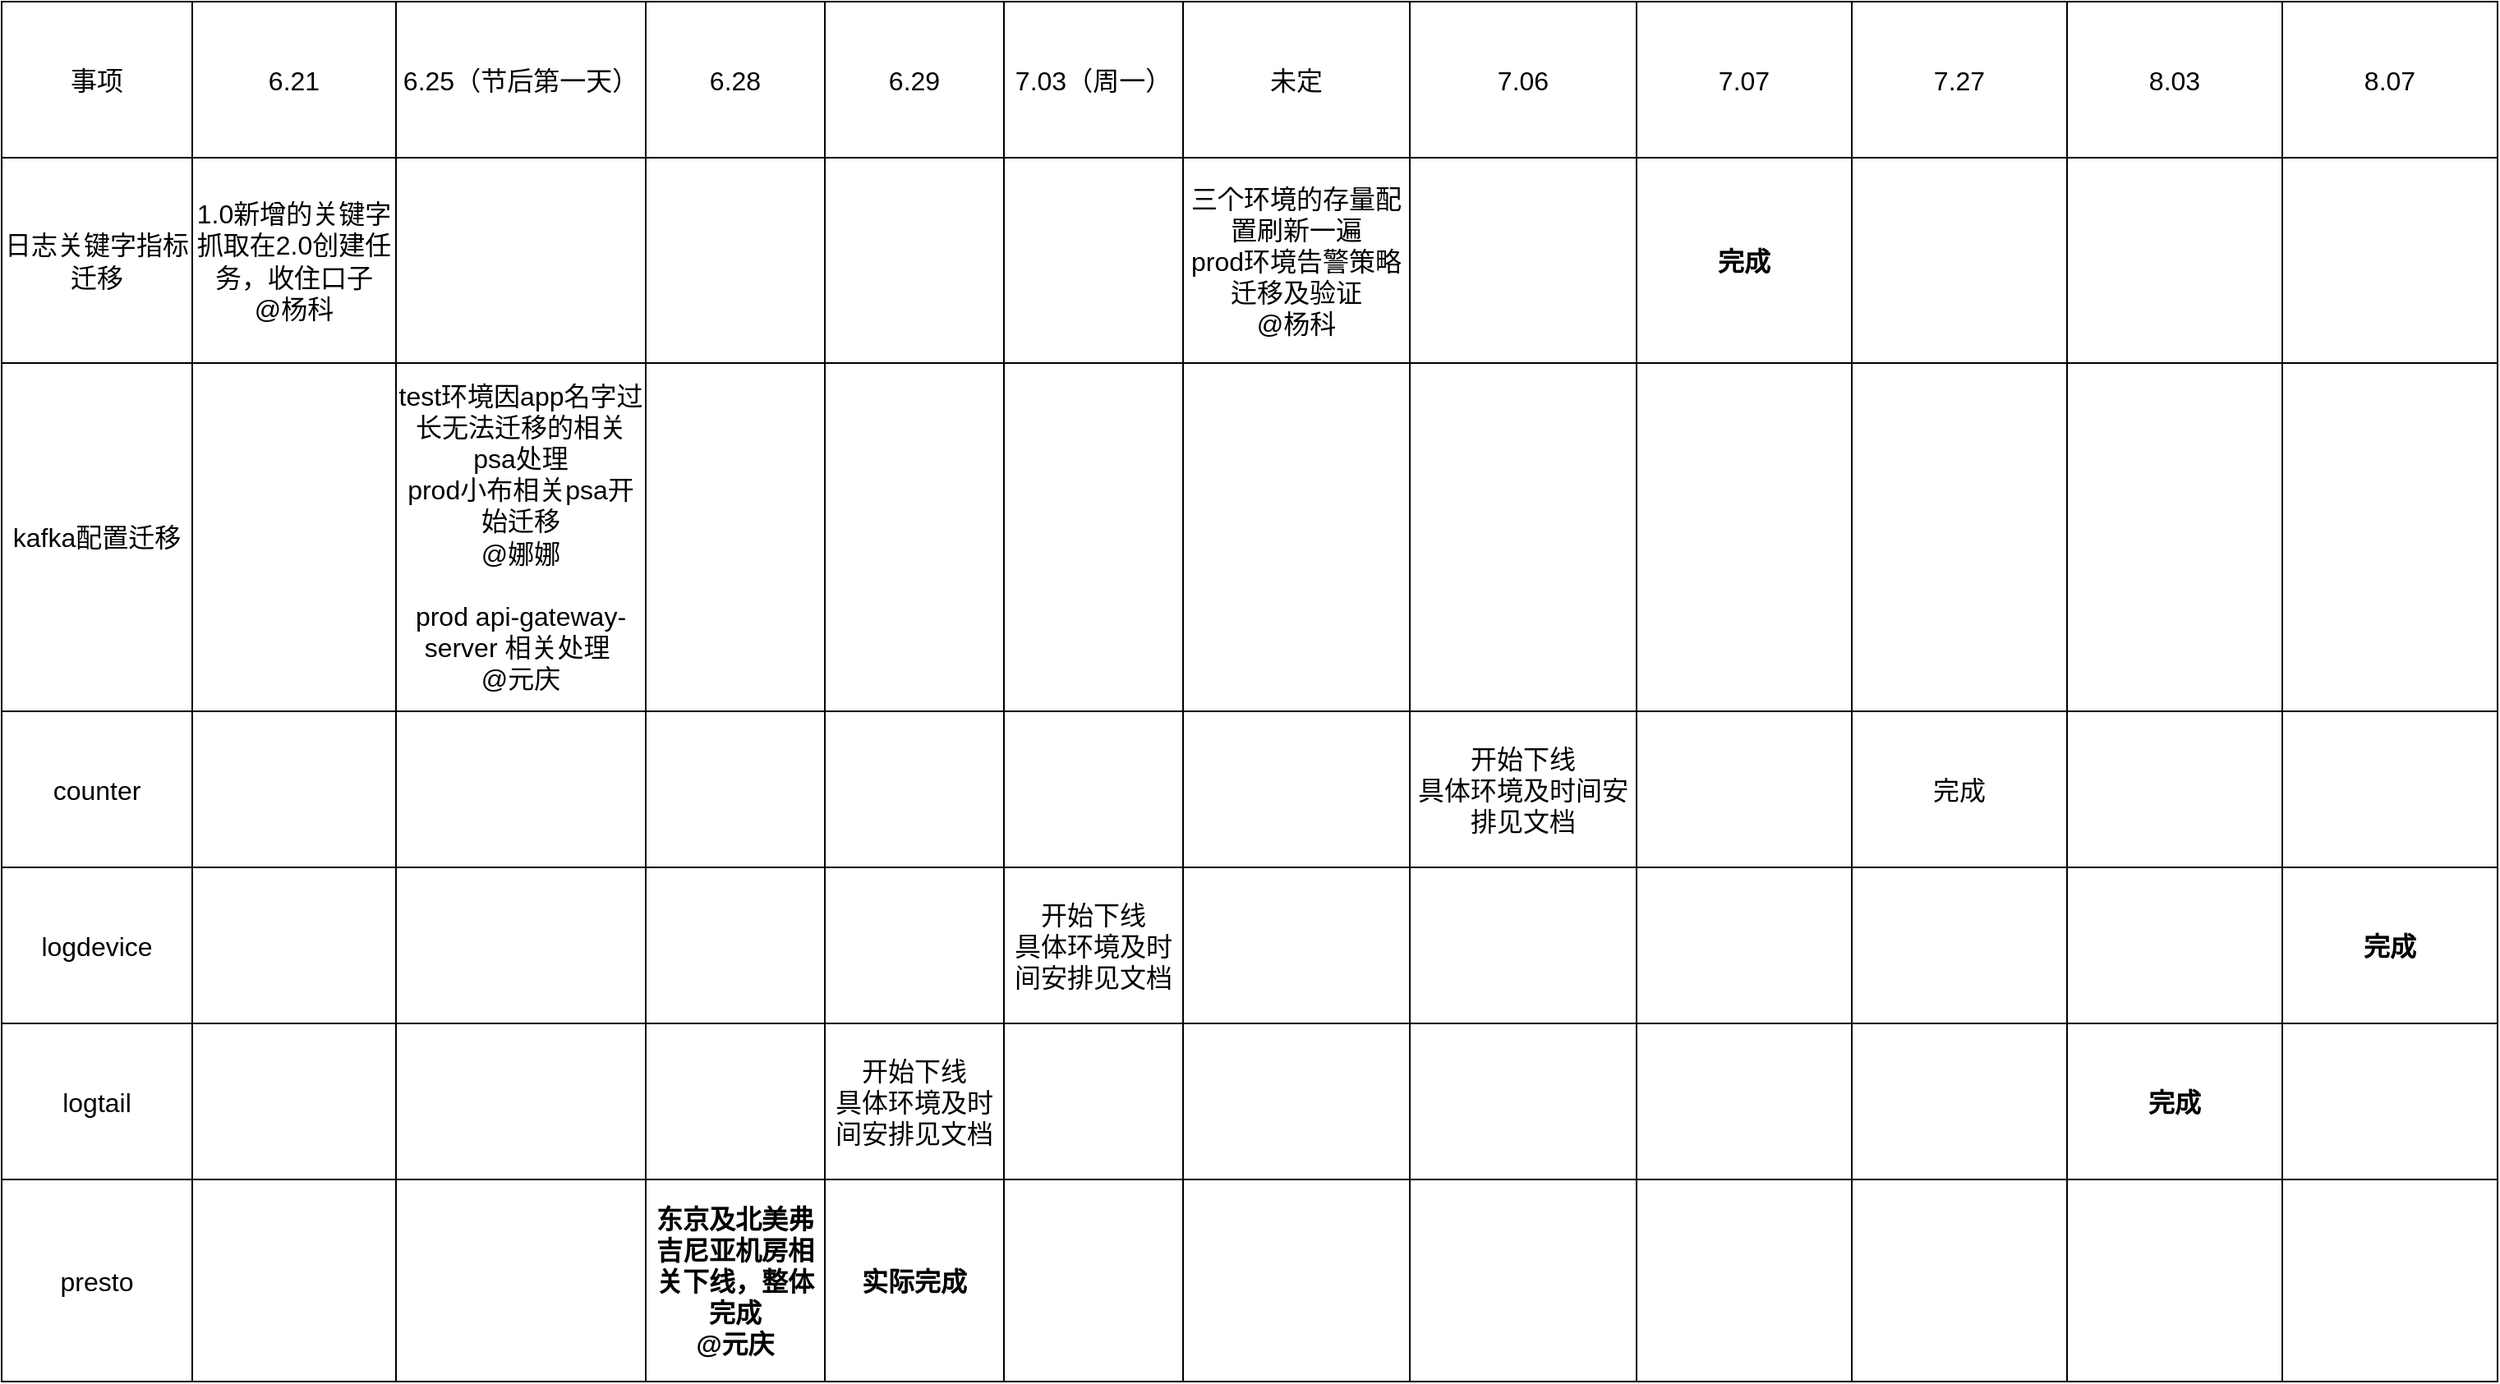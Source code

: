 <mxfile version="21.5.0" type="github">
  <diagram name="Page-1" id="fc2ac565-0d4e-3f0d-88b0-a54af1634ed7">
    <mxGraphModel dx="1674" dy="884" grid="1" gridSize="10" guides="1" tooltips="1" connect="0" arrows="1" fold="1" page="1" pageScale="1.5" pageWidth="1169" pageHeight="827" background="none" math="0" shadow="0">
      <root>
        <mxCell id="0" style=";html=1;" />
        <mxCell id="1" style=";html=1;" parent="0" />
        <object label="" id="FSC97US5naSDxNQZ-GgM-100">
          <mxCell style="shape=table;startSize=0;container=1;collapsible=0;childLayout=tableLayout;fontSize=16;" parent="1" vertex="1">
            <mxGeometry x="160" y="140" width="1519" height="840" as="geometry" />
          </mxCell>
        </object>
        <mxCell id="FSC97US5naSDxNQZ-GgM-101" value="" style="shape=tableRow;horizontal=0;startSize=0;swimlaneHead=0;swimlaneBody=0;strokeColor=inherit;top=0;left=0;bottom=0;right=0;collapsible=0;dropTarget=0;fillColor=none;points=[[0,0.5],[1,0.5]];portConstraint=eastwest;fontSize=16;" parent="FSC97US5naSDxNQZ-GgM-100" vertex="1">
          <mxGeometry width="1519" height="95" as="geometry" />
        </mxCell>
        <mxCell id="FSC97US5naSDxNQZ-GgM-102" value="事项" style="shape=partialRectangle;html=1;whiteSpace=wrap;connectable=0;strokeColor=inherit;overflow=hidden;fillColor=none;top=0;left=0;bottom=0;right=0;pointerEvents=1;fontSize=16;" parent="FSC97US5naSDxNQZ-GgM-101" vertex="1">
          <mxGeometry width="116" height="95" as="geometry">
            <mxRectangle width="116" height="95" as="alternateBounds" />
          </mxGeometry>
        </mxCell>
        <mxCell id="FSC97US5naSDxNQZ-GgM-104" value="6.21" style="shape=partialRectangle;html=1;whiteSpace=wrap;connectable=0;strokeColor=inherit;overflow=hidden;fillColor=none;top=0;left=0;bottom=0;right=0;pointerEvents=1;fontSize=16;" parent="FSC97US5naSDxNQZ-GgM-101" vertex="1">
          <mxGeometry x="116" width="124" height="95" as="geometry">
            <mxRectangle width="124" height="95" as="alternateBounds" />
          </mxGeometry>
        </mxCell>
        <mxCell id="FSC97US5naSDxNQZ-GgM-121" value="6.25（节后第一天）" style="shape=partialRectangle;html=1;whiteSpace=wrap;connectable=0;strokeColor=inherit;overflow=hidden;fillColor=none;top=0;left=0;bottom=0;right=0;pointerEvents=1;fontSize=16;" parent="FSC97US5naSDxNQZ-GgM-101" vertex="1">
          <mxGeometry x="240" width="152" height="95" as="geometry">
            <mxRectangle width="152" height="95" as="alternateBounds" />
          </mxGeometry>
        </mxCell>
        <mxCell id="FSC97US5naSDxNQZ-GgM-142" value="6.28" style="shape=partialRectangle;html=1;whiteSpace=wrap;connectable=0;strokeColor=inherit;overflow=hidden;fillColor=none;top=0;left=0;bottom=0;right=0;pointerEvents=1;fontSize=16;" parent="FSC97US5naSDxNQZ-GgM-101" vertex="1">
          <mxGeometry x="392" width="109" height="95" as="geometry">
            <mxRectangle width="109" height="95" as="alternateBounds" />
          </mxGeometry>
        </mxCell>
        <mxCell id="CR5jRhdglx2ZrCYuqriu-1" value="6.29" style="shape=partialRectangle;html=1;whiteSpace=wrap;connectable=0;strokeColor=inherit;overflow=hidden;fillColor=none;top=0;left=0;bottom=0;right=0;pointerEvents=1;fontSize=16;" vertex="1" parent="FSC97US5naSDxNQZ-GgM-101">
          <mxGeometry x="501" width="109" height="95" as="geometry">
            <mxRectangle width="109" height="95" as="alternateBounds" />
          </mxGeometry>
        </mxCell>
        <mxCell id="CR5jRhdglx2ZrCYuqriu-8" value="7.03（周一）" style="shape=partialRectangle;html=1;whiteSpace=wrap;connectable=0;strokeColor=inherit;overflow=hidden;fillColor=none;top=0;left=0;bottom=0;right=0;pointerEvents=1;fontSize=16;" vertex="1" parent="FSC97US5naSDxNQZ-GgM-101">
          <mxGeometry x="610" width="109" height="95" as="geometry">
            <mxRectangle width="109" height="95" as="alternateBounds" />
          </mxGeometry>
        </mxCell>
        <mxCell id="FSC97US5naSDxNQZ-GgM-116" value="未定" style="shape=partialRectangle;html=1;whiteSpace=wrap;connectable=0;strokeColor=inherit;overflow=hidden;fillColor=none;top=0;left=0;bottom=0;right=0;pointerEvents=1;fontSize=16;" parent="FSC97US5naSDxNQZ-GgM-101" vertex="1">
          <mxGeometry x="719" width="138" height="95" as="geometry">
            <mxRectangle width="138" height="95" as="alternateBounds" />
          </mxGeometry>
        </mxCell>
        <mxCell id="QB9zUw-J1UZHlNnHXi6y-50" value="7.06" style="shape=partialRectangle;html=1;whiteSpace=wrap;connectable=0;strokeColor=inherit;overflow=hidden;fillColor=none;top=0;left=0;bottom=0;right=0;pointerEvents=1;fontSize=16;" parent="FSC97US5naSDxNQZ-GgM-101" vertex="1">
          <mxGeometry x="857" width="138" height="95" as="geometry">
            <mxRectangle width="138" height="95" as="alternateBounds" />
          </mxGeometry>
        </mxCell>
        <mxCell id="FSC97US5naSDxNQZ-GgM-113" value="7.07" style="shape=partialRectangle;html=1;whiteSpace=wrap;connectable=0;strokeColor=inherit;overflow=hidden;fillColor=none;top=0;left=0;bottom=0;right=0;pointerEvents=1;fontSize=16;" parent="FSC97US5naSDxNQZ-GgM-101" vertex="1">
          <mxGeometry x="995" width="131" height="95" as="geometry">
            <mxRectangle width="131" height="95" as="alternateBounds" />
          </mxGeometry>
        </mxCell>
        <mxCell id="417FuyBojnk866dV6f82-1" value="7.27" style="shape=partialRectangle;html=1;whiteSpace=wrap;connectable=0;strokeColor=inherit;overflow=hidden;fillColor=none;top=0;left=0;bottom=0;right=0;pointerEvents=1;fontSize=16;" parent="FSC97US5naSDxNQZ-GgM-101" vertex="1">
          <mxGeometry x="1126" width="131" height="95" as="geometry">
            <mxRectangle width="131" height="95" as="alternateBounds" />
          </mxGeometry>
        </mxCell>
        <mxCell id="QB9zUw-J1UZHlNnHXi6y-58" value="8.03" style="shape=partialRectangle;html=1;whiteSpace=wrap;connectable=0;strokeColor=inherit;overflow=hidden;fillColor=none;top=0;left=0;bottom=0;right=0;pointerEvents=1;fontSize=16;" parent="FSC97US5naSDxNQZ-GgM-101" vertex="1">
          <mxGeometry x="1257" width="131" height="95" as="geometry">
            <mxRectangle width="131" height="95" as="alternateBounds" />
          </mxGeometry>
        </mxCell>
        <mxCell id="CR5jRhdglx2ZrCYuqriu-27" value="8.07" style="shape=partialRectangle;html=1;whiteSpace=wrap;connectable=0;strokeColor=inherit;overflow=hidden;fillColor=none;top=0;left=0;bottom=0;right=0;pointerEvents=1;fontSize=16;" vertex="1" parent="FSC97US5naSDxNQZ-GgM-101">
          <mxGeometry x="1388" width="131" height="95" as="geometry">
            <mxRectangle width="131" height="95" as="alternateBounds" />
          </mxGeometry>
        </mxCell>
        <mxCell id="FSC97US5naSDxNQZ-GgM-105" value="" style="shape=tableRow;horizontal=0;startSize=0;swimlaneHead=0;swimlaneBody=0;strokeColor=inherit;top=0;left=0;bottom=0;right=0;collapsible=0;dropTarget=0;fillColor=none;points=[[0,0.5],[1,0.5]];portConstraint=eastwest;fontSize=16;" parent="FSC97US5naSDxNQZ-GgM-100" vertex="1">
          <mxGeometry y="95" width="1519" height="125" as="geometry" />
        </mxCell>
        <mxCell id="FSC97US5naSDxNQZ-GgM-106" value="日志关键字指标迁移" style="shape=partialRectangle;html=1;whiteSpace=wrap;connectable=0;strokeColor=inherit;overflow=hidden;fillColor=none;top=0;left=0;bottom=0;right=0;pointerEvents=1;fontSize=16;" parent="FSC97US5naSDxNQZ-GgM-105" vertex="1">
          <mxGeometry width="116" height="125" as="geometry">
            <mxRectangle width="116" height="125" as="alternateBounds" />
          </mxGeometry>
        </mxCell>
        <mxCell id="FSC97US5naSDxNQZ-GgM-108" value="1.0新增的关键字抓取在2.0创建任务，收住口子&lt;br&gt;@杨科" style="shape=partialRectangle;html=1;whiteSpace=wrap;connectable=0;strokeColor=inherit;overflow=hidden;fillColor=none;top=0;left=0;bottom=0;right=0;pointerEvents=1;fontSize=16;" parent="FSC97US5naSDxNQZ-GgM-105" vertex="1">
          <mxGeometry x="116" width="124" height="125" as="geometry">
            <mxRectangle width="124" height="125" as="alternateBounds" />
          </mxGeometry>
        </mxCell>
        <mxCell id="FSC97US5naSDxNQZ-GgM-122" style="shape=partialRectangle;html=1;whiteSpace=wrap;connectable=0;strokeColor=inherit;overflow=hidden;fillColor=none;top=0;left=0;bottom=0;right=0;pointerEvents=1;fontSize=16;" parent="FSC97US5naSDxNQZ-GgM-105" vertex="1">
          <mxGeometry x="240" width="152" height="125" as="geometry">
            <mxRectangle width="152" height="125" as="alternateBounds" />
          </mxGeometry>
        </mxCell>
        <mxCell id="FSC97US5naSDxNQZ-GgM-143" style="shape=partialRectangle;html=1;whiteSpace=wrap;connectable=0;strokeColor=inherit;overflow=hidden;fillColor=none;top=0;left=0;bottom=0;right=0;pointerEvents=1;fontSize=16;" parent="FSC97US5naSDxNQZ-GgM-105" vertex="1">
          <mxGeometry x="392" width="109" height="125" as="geometry">
            <mxRectangle width="109" height="125" as="alternateBounds" />
          </mxGeometry>
        </mxCell>
        <mxCell id="CR5jRhdglx2ZrCYuqriu-2" style="shape=partialRectangle;html=1;whiteSpace=wrap;connectable=0;strokeColor=inherit;overflow=hidden;fillColor=none;top=0;left=0;bottom=0;right=0;pointerEvents=1;fontSize=16;" vertex="1" parent="FSC97US5naSDxNQZ-GgM-105">
          <mxGeometry x="501" width="109" height="125" as="geometry">
            <mxRectangle width="109" height="125" as="alternateBounds" />
          </mxGeometry>
        </mxCell>
        <mxCell id="CR5jRhdglx2ZrCYuqriu-9" style="shape=partialRectangle;html=1;whiteSpace=wrap;connectable=0;strokeColor=inherit;overflow=hidden;fillColor=none;top=0;left=0;bottom=0;right=0;pointerEvents=1;fontSize=16;" vertex="1" parent="FSC97US5naSDxNQZ-GgM-105">
          <mxGeometry x="610" width="109" height="125" as="geometry">
            <mxRectangle width="109" height="125" as="alternateBounds" />
          </mxGeometry>
        </mxCell>
        <mxCell id="FSC97US5naSDxNQZ-GgM-117" value="三个环境的存量配置刷新一遍&lt;br style=&quot;border-color: var(--border-color);&quot;&gt;prod环境告警策略迁移及验证&lt;br style=&quot;border-color: var(--border-color);&quot;&gt;@杨科" style="shape=partialRectangle;html=1;whiteSpace=wrap;connectable=0;strokeColor=inherit;overflow=hidden;fillColor=none;top=0;left=0;bottom=0;right=0;pointerEvents=1;fontSize=16;" parent="FSC97US5naSDxNQZ-GgM-105" vertex="1">
          <mxGeometry x="719" width="138" height="125" as="geometry">
            <mxRectangle width="138" height="125" as="alternateBounds" />
          </mxGeometry>
        </mxCell>
        <mxCell id="QB9zUw-J1UZHlNnHXi6y-51" style="shape=partialRectangle;html=1;whiteSpace=wrap;connectable=0;strokeColor=inherit;overflow=hidden;fillColor=none;top=0;left=0;bottom=0;right=0;pointerEvents=1;fontSize=16;" parent="FSC97US5naSDxNQZ-GgM-105" vertex="1">
          <mxGeometry x="857" width="138" height="125" as="geometry">
            <mxRectangle width="138" height="125" as="alternateBounds" />
          </mxGeometry>
        </mxCell>
        <mxCell id="FSC97US5naSDxNQZ-GgM-114" value="&lt;b&gt;完成&lt;/b&gt;" style="shape=partialRectangle;html=1;whiteSpace=wrap;connectable=0;strokeColor=inherit;overflow=hidden;fillColor=none;top=0;left=0;bottom=0;right=0;pointerEvents=1;fontSize=16;" parent="FSC97US5naSDxNQZ-GgM-105" vertex="1">
          <mxGeometry x="995" width="131" height="125" as="geometry">
            <mxRectangle width="131" height="125" as="alternateBounds" />
          </mxGeometry>
        </mxCell>
        <mxCell id="417FuyBojnk866dV6f82-2" style="shape=partialRectangle;html=1;whiteSpace=wrap;connectable=0;strokeColor=inherit;overflow=hidden;fillColor=none;top=0;left=0;bottom=0;right=0;pointerEvents=1;fontSize=16;" parent="FSC97US5naSDxNQZ-GgM-105" vertex="1">
          <mxGeometry x="1126" width="131" height="125" as="geometry">
            <mxRectangle width="131" height="125" as="alternateBounds" />
          </mxGeometry>
        </mxCell>
        <mxCell id="QB9zUw-J1UZHlNnHXi6y-59" style="shape=partialRectangle;html=1;whiteSpace=wrap;connectable=0;strokeColor=inherit;overflow=hidden;fillColor=none;top=0;left=0;bottom=0;right=0;pointerEvents=1;fontSize=16;" parent="FSC97US5naSDxNQZ-GgM-105" vertex="1">
          <mxGeometry x="1257" width="131" height="125" as="geometry">
            <mxRectangle width="131" height="125" as="alternateBounds" />
          </mxGeometry>
        </mxCell>
        <mxCell id="CR5jRhdglx2ZrCYuqriu-28" style="shape=partialRectangle;html=1;whiteSpace=wrap;connectable=0;strokeColor=inherit;overflow=hidden;fillColor=none;top=0;left=0;bottom=0;right=0;pointerEvents=1;fontSize=16;" vertex="1" parent="FSC97US5naSDxNQZ-GgM-105">
          <mxGeometry x="1388" width="131" height="125" as="geometry">
            <mxRectangle width="131" height="125" as="alternateBounds" />
          </mxGeometry>
        </mxCell>
        <mxCell id="FSC97US5naSDxNQZ-GgM-109" value="" style="shape=tableRow;horizontal=0;startSize=0;swimlaneHead=0;swimlaneBody=0;strokeColor=inherit;top=0;left=0;bottom=0;right=0;collapsible=0;dropTarget=0;fillColor=none;points=[[0,0.5],[1,0.5]];portConstraint=eastwest;fontSize=16;" parent="FSC97US5naSDxNQZ-GgM-100" vertex="1">
          <mxGeometry y="220" width="1519" height="212" as="geometry" />
        </mxCell>
        <mxCell id="FSC97US5naSDxNQZ-GgM-110" value="kafka配置迁移" style="shape=partialRectangle;html=1;whiteSpace=wrap;connectable=0;strokeColor=inherit;overflow=hidden;fillColor=none;top=0;left=0;bottom=0;right=0;pointerEvents=1;fontSize=16;" parent="FSC97US5naSDxNQZ-GgM-109" vertex="1">
          <mxGeometry width="116" height="212" as="geometry">
            <mxRectangle width="116" height="212" as="alternateBounds" />
          </mxGeometry>
        </mxCell>
        <mxCell id="FSC97US5naSDxNQZ-GgM-112" value="" style="shape=partialRectangle;html=1;whiteSpace=wrap;connectable=0;strokeColor=inherit;overflow=hidden;fillColor=none;top=0;left=0;bottom=0;right=0;pointerEvents=1;fontSize=16;" parent="FSC97US5naSDxNQZ-GgM-109" vertex="1">
          <mxGeometry x="116" width="124" height="212" as="geometry">
            <mxRectangle width="124" height="212" as="alternateBounds" />
          </mxGeometry>
        </mxCell>
        <mxCell id="FSC97US5naSDxNQZ-GgM-123" value="test环境因app名字过长无法迁移的相关psa处理&lt;br&gt;prod小布相关psa开始迁移&lt;br&gt;@娜娜&lt;br&gt;&lt;br&gt;prod api-gateway-server 相关处理&amp;nbsp; &lt;br&gt;@元庆" style="shape=partialRectangle;html=1;whiteSpace=wrap;connectable=0;strokeColor=inherit;overflow=hidden;fillColor=none;top=0;left=0;bottom=0;right=0;pointerEvents=1;fontSize=16;" parent="FSC97US5naSDxNQZ-GgM-109" vertex="1">
          <mxGeometry x="240" width="152" height="212" as="geometry">
            <mxRectangle width="152" height="212" as="alternateBounds" />
          </mxGeometry>
        </mxCell>
        <mxCell id="FSC97US5naSDxNQZ-GgM-144" style="shape=partialRectangle;html=1;whiteSpace=wrap;connectable=0;strokeColor=inherit;overflow=hidden;fillColor=none;top=0;left=0;bottom=0;right=0;pointerEvents=1;fontSize=16;" parent="FSC97US5naSDxNQZ-GgM-109" vertex="1">
          <mxGeometry x="392" width="109" height="212" as="geometry">
            <mxRectangle width="109" height="212" as="alternateBounds" />
          </mxGeometry>
        </mxCell>
        <mxCell id="CR5jRhdglx2ZrCYuqriu-3" style="shape=partialRectangle;html=1;whiteSpace=wrap;connectable=0;strokeColor=inherit;overflow=hidden;fillColor=none;top=0;left=0;bottom=0;right=0;pointerEvents=1;fontSize=16;" vertex="1" parent="FSC97US5naSDxNQZ-GgM-109">
          <mxGeometry x="501" width="109" height="212" as="geometry">
            <mxRectangle width="109" height="212" as="alternateBounds" />
          </mxGeometry>
        </mxCell>
        <mxCell id="CR5jRhdglx2ZrCYuqriu-10" style="shape=partialRectangle;html=1;whiteSpace=wrap;connectable=0;strokeColor=inherit;overflow=hidden;fillColor=none;top=0;left=0;bottom=0;right=0;pointerEvents=1;fontSize=16;" vertex="1" parent="FSC97US5naSDxNQZ-GgM-109">
          <mxGeometry x="610" width="109" height="212" as="geometry">
            <mxRectangle width="109" height="212" as="alternateBounds" />
          </mxGeometry>
        </mxCell>
        <mxCell id="FSC97US5naSDxNQZ-GgM-118" style="shape=partialRectangle;html=1;whiteSpace=wrap;connectable=0;strokeColor=inherit;overflow=hidden;fillColor=none;top=0;left=0;bottom=0;right=0;pointerEvents=1;fontSize=16;" parent="FSC97US5naSDxNQZ-GgM-109" vertex="1">
          <mxGeometry x="719" width="138" height="212" as="geometry">
            <mxRectangle width="138" height="212" as="alternateBounds" />
          </mxGeometry>
        </mxCell>
        <mxCell id="QB9zUw-J1UZHlNnHXi6y-52" style="shape=partialRectangle;html=1;whiteSpace=wrap;connectable=0;strokeColor=inherit;overflow=hidden;fillColor=none;top=0;left=0;bottom=0;right=0;pointerEvents=1;fontSize=16;" parent="FSC97US5naSDxNQZ-GgM-109" vertex="1">
          <mxGeometry x="857" width="138" height="212" as="geometry">
            <mxRectangle width="138" height="212" as="alternateBounds" />
          </mxGeometry>
        </mxCell>
        <mxCell id="FSC97US5naSDxNQZ-GgM-115" style="shape=partialRectangle;html=1;whiteSpace=wrap;connectable=0;strokeColor=inherit;overflow=hidden;fillColor=none;top=0;left=0;bottom=0;right=0;pointerEvents=1;fontSize=16;" parent="FSC97US5naSDxNQZ-GgM-109" vertex="1">
          <mxGeometry x="995" width="131" height="212" as="geometry">
            <mxRectangle width="131" height="212" as="alternateBounds" />
          </mxGeometry>
        </mxCell>
        <mxCell id="417FuyBojnk866dV6f82-3" style="shape=partialRectangle;html=1;whiteSpace=wrap;connectable=0;strokeColor=inherit;overflow=hidden;fillColor=none;top=0;left=0;bottom=0;right=0;pointerEvents=1;fontSize=16;" parent="FSC97US5naSDxNQZ-GgM-109" vertex="1">
          <mxGeometry x="1126" width="131" height="212" as="geometry">
            <mxRectangle width="131" height="212" as="alternateBounds" />
          </mxGeometry>
        </mxCell>
        <mxCell id="QB9zUw-J1UZHlNnHXi6y-60" style="shape=partialRectangle;html=1;whiteSpace=wrap;connectable=0;strokeColor=inherit;overflow=hidden;fillColor=none;top=0;left=0;bottom=0;right=0;pointerEvents=1;fontSize=16;" parent="FSC97US5naSDxNQZ-GgM-109" vertex="1">
          <mxGeometry x="1257" width="131" height="212" as="geometry">
            <mxRectangle width="131" height="212" as="alternateBounds" />
          </mxGeometry>
        </mxCell>
        <mxCell id="CR5jRhdglx2ZrCYuqriu-29" style="shape=partialRectangle;html=1;whiteSpace=wrap;connectable=0;strokeColor=inherit;overflow=hidden;fillColor=none;top=0;left=0;bottom=0;right=0;pointerEvents=1;fontSize=16;" vertex="1" parent="FSC97US5naSDxNQZ-GgM-109">
          <mxGeometry x="1388" width="131" height="212" as="geometry">
            <mxRectangle width="131" height="212" as="alternateBounds" />
          </mxGeometry>
        </mxCell>
        <mxCell id="FSC97US5naSDxNQZ-GgM-124" style="shape=tableRow;horizontal=0;startSize=0;swimlaneHead=0;swimlaneBody=0;strokeColor=inherit;top=0;left=0;bottom=0;right=0;collapsible=0;dropTarget=0;fillColor=none;points=[[0,0.5],[1,0.5]];portConstraint=eastwest;fontSize=16;" parent="FSC97US5naSDxNQZ-GgM-100" vertex="1">
          <mxGeometry y="432" width="1519" height="95" as="geometry" />
        </mxCell>
        <mxCell id="FSC97US5naSDxNQZ-GgM-125" value="counter" style="shape=partialRectangle;html=1;whiteSpace=wrap;connectable=0;strokeColor=inherit;overflow=hidden;fillColor=none;top=0;left=0;bottom=0;right=0;pointerEvents=1;fontSize=16;" parent="FSC97US5naSDxNQZ-GgM-124" vertex="1">
          <mxGeometry width="116" height="95" as="geometry">
            <mxRectangle width="116" height="95" as="alternateBounds" />
          </mxGeometry>
        </mxCell>
        <mxCell id="FSC97US5naSDxNQZ-GgM-127" style="shape=partialRectangle;html=1;whiteSpace=wrap;connectable=0;strokeColor=inherit;overflow=hidden;fillColor=none;top=0;left=0;bottom=0;right=0;pointerEvents=1;fontSize=16;" parent="FSC97US5naSDxNQZ-GgM-124" vertex="1">
          <mxGeometry x="116" width="124" height="95" as="geometry">
            <mxRectangle width="124" height="95" as="alternateBounds" />
          </mxGeometry>
        </mxCell>
        <mxCell id="FSC97US5naSDxNQZ-GgM-128" value="" style="shape=partialRectangle;html=1;whiteSpace=wrap;connectable=0;strokeColor=inherit;overflow=hidden;fillColor=none;top=0;left=0;bottom=0;right=0;pointerEvents=1;fontSize=16;" parent="FSC97US5naSDxNQZ-GgM-124" vertex="1">
          <mxGeometry x="240" width="152" height="95" as="geometry">
            <mxRectangle width="152" height="95" as="alternateBounds" />
          </mxGeometry>
        </mxCell>
        <mxCell id="FSC97US5naSDxNQZ-GgM-145" style="shape=partialRectangle;html=1;whiteSpace=wrap;connectable=0;strokeColor=inherit;overflow=hidden;fillColor=none;top=0;left=0;bottom=0;right=0;pointerEvents=1;fontSize=16;" parent="FSC97US5naSDxNQZ-GgM-124" vertex="1">
          <mxGeometry x="392" width="109" height="95" as="geometry">
            <mxRectangle width="109" height="95" as="alternateBounds" />
          </mxGeometry>
        </mxCell>
        <mxCell id="CR5jRhdglx2ZrCYuqriu-4" style="shape=partialRectangle;html=1;whiteSpace=wrap;connectable=0;strokeColor=inherit;overflow=hidden;fillColor=none;top=0;left=0;bottom=0;right=0;pointerEvents=1;fontSize=16;" vertex="1" parent="FSC97US5naSDxNQZ-GgM-124">
          <mxGeometry x="501" width="109" height="95" as="geometry">
            <mxRectangle width="109" height="95" as="alternateBounds" />
          </mxGeometry>
        </mxCell>
        <mxCell id="CR5jRhdglx2ZrCYuqriu-11" style="shape=partialRectangle;html=1;whiteSpace=wrap;connectable=0;strokeColor=inherit;overflow=hidden;fillColor=none;top=0;left=0;bottom=0;right=0;pointerEvents=1;fontSize=16;" vertex="1" parent="FSC97US5naSDxNQZ-GgM-124">
          <mxGeometry x="610" width="109" height="95" as="geometry">
            <mxRectangle width="109" height="95" as="alternateBounds" />
          </mxGeometry>
        </mxCell>
        <mxCell id="FSC97US5naSDxNQZ-GgM-129" style="shape=partialRectangle;html=1;whiteSpace=wrap;connectable=0;strokeColor=inherit;overflow=hidden;fillColor=none;top=0;left=0;bottom=0;right=0;pointerEvents=1;fontSize=16;" parent="FSC97US5naSDxNQZ-GgM-124" vertex="1">
          <mxGeometry x="719" width="138" height="95" as="geometry">
            <mxRectangle width="138" height="95" as="alternateBounds" />
          </mxGeometry>
        </mxCell>
        <mxCell id="QB9zUw-J1UZHlNnHXi6y-53" value="开始下线&lt;br style=&quot;border-color: var(--border-color);&quot;&gt;具体环境及时间安排见文档" style="shape=partialRectangle;html=1;whiteSpace=wrap;connectable=0;strokeColor=inherit;overflow=hidden;fillColor=none;top=0;left=0;bottom=0;right=0;pointerEvents=1;fontSize=16;" parent="FSC97US5naSDxNQZ-GgM-124" vertex="1">
          <mxGeometry x="857" width="138" height="95" as="geometry">
            <mxRectangle width="138" height="95" as="alternateBounds" />
          </mxGeometry>
        </mxCell>
        <mxCell id="FSC97US5naSDxNQZ-GgM-130" style="shape=partialRectangle;html=1;whiteSpace=wrap;connectable=0;strokeColor=inherit;overflow=hidden;fillColor=none;top=0;left=0;bottom=0;right=0;pointerEvents=1;fontSize=16;" parent="FSC97US5naSDxNQZ-GgM-124" vertex="1">
          <mxGeometry x="995" width="131" height="95" as="geometry">
            <mxRectangle width="131" height="95" as="alternateBounds" />
          </mxGeometry>
        </mxCell>
        <mxCell id="417FuyBojnk866dV6f82-4" value="完成" style="shape=partialRectangle;html=1;whiteSpace=wrap;connectable=0;strokeColor=inherit;overflow=hidden;fillColor=none;top=0;left=0;bottom=0;right=0;pointerEvents=1;fontSize=16;" parent="FSC97US5naSDxNQZ-GgM-124" vertex="1">
          <mxGeometry x="1126" width="131" height="95" as="geometry">
            <mxRectangle width="131" height="95" as="alternateBounds" />
          </mxGeometry>
        </mxCell>
        <mxCell id="QB9zUw-J1UZHlNnHXi6y-61" style="shape=partialRectangle;html=1;whiteSpace=wrap;connectable=0;strokeColor=inherit;overflow=hidden;fillColor=none;top=0;left=0;bottom=0;right=0;pointerEvents=1;fontSize=16;" parent="FSC97US5naSDxNQZ-GgM-124" vertex="1">
          <mxGeometry x="1257" width="131" height="95" as="geometry">
            <mxRectangle width="131" height="95" as="alternateBounds" />
          </mxGeometry>
        </mxCell>
        <mxCell id="CR5jRhdglx2ZrCYuqriu-30" style="shape=partialRectangle;html=1;whiteSpace=wrap;connectable=0;strokeColor=inherit;overflow=hidden;fillColor=none;top=0;left=0;bottom=0;right=0;pointerEvents=1;fontSize=16;" vertex="1" parent="FSC97US5naSDxNQZ-GgM-124">
          <mxGeometry x="1388" width="131" height="95" as="geometry">
            <mxRectangle width="131" height="95" as="alternateBounds" />
          </mxGeometry>
        </mxCell>
        <mxCell id="QB9zUw-J1UZHlNnHXi6y-9" style="shape=tableRow;horizontal=0;startSize=0;swimlaneHead=0;swimlaneBody=0;strokeColor=inherit;top=0;left=0;bottom=0;right=0;collapsible=0;dropTarget=0;fillColor=none;points=[[0,0.5],[1,0.5]];portConstraint=eastwest;fontSize=16;" parent="FSC97US5naSDxNQZ-GgM-100" vertex="1">
          <mxGeometry y="527" width="1519" height="95" as="geometry" />
        </mxCell>
        <mxCell id="QB9zUw-J1UZHlNnHXi6y-10" value="logdevice" style="shape=partialRectangle;html=1;whiteSpace=wrap;connectable=0;strokeColor=inherit;overflow=hidden;fillColor=none;top=0;left=0;bottom=0;right=0;pointerEvents=1;fontSize=16;" parent="QB9zUw-J1UZHlNnHXi6y-9" vertex="1">
          <mxGeometry width="116" height="95" as="geometry">
            <mxRectangle width="116" height="95" as="alternateBounds" />
          </mxGeometry>
        </mxCell>
        <mxCell id="QB9zUw-J1UZHlNnHXi6y-11" style="shape=partialRectangle;html=1;whiteSpace=wrap;connectable=0;strokeColor=inherit;overflow=hidden;fillColor=none;top=0;left=0;bottom=0;right=0;pointerEvents=1;fontSize=16;" parent="QB9zUw-J1UZHlNnHXi6y-9" vertex="1">
          <mxGeometry x="116" width="124" height="95" as="geometry">
            <mxRectangle width="124" height="95" as="alternateBounds" />
          </mxGeometry>
        </mxCell>
        <mxCell id="QB9zUw-J1UZHlNnHXi6y-12" value="" style="shape=partialRectangle;html=1;whiteSpace=wrap;connectable=0;strokeColor=inherit;overflow=hidden;fillColor=none;top=0;left=0;bottom=0;right=0;pointerEvents=1;fontSize=16;" parent="QB9zUw-J1UZHlNnHXi6y-9" vertex="1">
          <mxGeometry x="240" width="152" height="95" as="geometry">
            <mxRectangle width="152" height="95" as="alternateBounds" />
          </mxGeometry>
        </mxCell>
        <mxCell id="QB9zUw-J1UZHlNnHXi6y-13" style="shape=partialRectangle;html=1;whiteSpace=wrap;connectable=0;strokeColor=inherit;overflow=hidden;fillColor=none;top=0;left=0;bottom=0;right=0;pointerEvents=1;fontSize=16;" parent="QB9zUw-J1UZHlNnHXi6y-9" vertex="1">
          <mxGeometry x="392" width="109" height="95" as="geometry">
            <mxRectangle width="109" height="95" as="alternateBounds" />
          </mxGeometry>
        </mxCell>
        <mxCell id="CR5jRhdglx2ZrCYuqriu-5" style="shape=partialRectangle;html=1;whiteSpace=wrap;connectable=0;strokeColor=inherit;overflow=hidden;fillColor=none;top=0;left=0;bottom=0;right=0;pointerEvents=1;fontSize=16;" vertex="1" parent="QB9zUw-J1UZHlNnHXi6y-9">
          <mxGeometry x="501" width="109" height="95" as="geometry">
            <mxRectangle width="109" height="95" as="alternateBounds" />
          </mxGeometry>
        </mxCell>
        <mxCell id="CR5jRhdglx2ZrCYuqriu-12" value="开始下线&lt;br style=&quot;border-color: var(--border-color);&quot;&gt;具体环境及时间安排见文档" style="shape=partialRectangle;html=1;whiteSpace=wrap;connectable=0;strokeColor=inherit;overflow=hidden;fillColor=none;top=0;left=0;bottom=0;right=0;pointerEvents=1;fontSize=16;" vertex="1" parent="QB9zUw-J1UZHlNnHXi6y-9">
          <mxGeometry x="610" width="109" height="95" as="geometry">
            <mxRectangle width="109" height="95" as="alternateBounds" />
          </mxGeometry>
        </mxCell>
        <mxCell id="QB9zUw-J1UZHlNnHXi6y-14" style="shape=partialRectangle;html=1;whiteSpace=wrap;connectable=0;strokeColor=inherit;overflow=hidden;fillColor=none;top=0;left=0;bottom=0;right=0;pointerEvents=1;fontSize=16;" parent="QB9zUw-J1UZHlNnHXi6y-9" vertex="1">
          <mxGeometry x="719" width="138" height="95" as="geometry">
            <mxRectangle width="138" height="95" as="alternateBounds" />
          </mxGeometry>
        </mxCell>
        <mxCell id="QB9zUw-J1UZHlNnHXi6y-55" style="shape=partialRectangle;html=1;whiteSpace=wrap;connectable=0;strokeColor=inherit;overflow=hidden;fillColor=none;top=0;left=0;bottom=0;right=0;pointerEvents=1;fontSize=16;" parent="QB9zUw-J1UZHlNnHXi6y-9" vertex="1">
          <mxGeometry x="857" width="138" height="95" as="geometry">
            <mxRectangle width="138" height="95" as="alternateBounds" />
          </mxGeometry>
        </mxCell>
        <mxCell id="QB9zUw-J1UZHlNnHXi6y-15" style="shape=partialRectangle;html=1;whiteSpace=wrap;connectable=0;strokeColor=inherit;overflow=hidden;fillColor=none;top=0;left=0;bottom=0;right=0;pointerEvents=1;fontSize=16;" parent="QB9zUw-J1UZHlNnHXi6y-9" vertex="1">
          <mxGeometry x="995" width="131" height="95" as="geometry">
            <mxRectangle width="131" height="95" as="alternateBounds" />
          </mxGeometry>
        </mxCell>
        <mxCell id="417FuyBojnk866dV6f82-5" style="shape=partialRectangle;html=1;whiteSpace=wrap;connectable=0;strokeColor=inherit;overflow=hidden;fillColor=none;top=0;left=0;bottom=0;right=0;pointerEvents=1;fontSize=16;" parent="QB9zUw-J1UZHlNnHXi6y-9" vertex="1">
          <mxGeometry x="1126" width="131" height="95" as="geometry">
            <mxRectangle width="131" height="95" as="alternateBounds" />
          </mxGeometry>
        </mxCell>
        <mxCell id="QB9zUw-J1UZHlNnHXi6y-62" value="" style="shape=partialRectangle;html=1;whiteSpace=wrap;connectable=0;strokeColor=inherit;overflow=hidden;fillColor=none;top=0;left=0;bottom=0;right=0;pointerEvents=1;fontSize=16;" parent="QB9zUw-J1UZHlNnHXi6y-9" vertex="1">
          <mxGeometry x="1257" width="131" height="95" as="geometry">
            <mxRectangle width="131" height="95" as="alternateBounds" />
          </mxGeometry>
        </mxCell>
        <mxCell id="CR5jRhdglx2ZrCYuqriu-31" value="&lt;b style=&quot;border-color: var(--border-color);&quot;&gt;完成&lt;/b&gt;" style="shape=partialRectangle;html=1;whiteSpace=wrap;connectable=0;strokeColor=inherit;overflow=hidden;fillColor=none;top=0;left=0;bottom=0;right=0;pointerEvents=1;fontSize=16;" vertex="1" parent="QB9zUw-J1UZHlNnHXi6y-9">
          <mxGeometry x="1388" width="131" height="95" as="geometry">
            <mxRectangle width="131" height="95" as="alternateBounds" />
          </mxGeometry>
        </mxCell>
        <mxCell id="QB9zUw-J1UZHlNnHXi6y-1" style="shape=tableRow;horizontal=0;startSize=0;swimlaneHead=0;swimlaneBody=0;strokeColor=inherit;top=0;left=0;bottom=0;right=0;collapsible=0;dropTarget=0;fillColor=none;points=[[0,0.5],[1,0.5]];portConstraint=eastwest;fontSize=16;" parent="FSC97US5naSDxNQZ-GgM-100" vertex="1">
          <mxGeometry y="622" width="1519" height="95" as="geometry" />
        </mxCell>
        <mxCell id="QB9zUw-J1UZHlNnHXi6y-2" value="logtail" style="shape=partialRectangle;html=1;whiteSpace=wrap;connectable=0;strokeColor=inherit;overflow=hidden;fillColor=none;top=0;left=0;bottom=0;right=0;pointerEvents=1;fontSize=16;" parent="QB9zUw-J1UZHlNnHXi6y-1" vertex="1">
          <mxGeometry width="116" height="95" as="geometry">
            <mxRectangle width="116" height="95" as="alternateBounds" />
          </mxGeometry>
        </mxCell>
        <mxCell id="QB9zUw-J1UZHlNnHXi6y-3" style="shape=partialRectangle;html=1;whiteSpace=wrap;connectable=0;strokeColor=inherit;overflow=hidden;fillColor=none;top=0;left=0;bottom=0;right=0;pointerEvents=1;fontSize=16;" parent="QB9zUw-J1UZHlNnHXi6y-1" vertex="1">
          <mxGeometry x="116" width="124" height="95" as="geometry">
            <mxRectangle width="124" height="95" as="alternateBounds" />
          </mxGeometry>
        </mxCell>
        <mxCell id="QB9zUw-J1UZHlNnHXi6y-4" value="" style="shape=partialRectangle;html=1;whiteSpace=wrap;connectable=0;strokeColor=inherit;overflow=hidden;fillColor=none;top=0;left=0;bottom=0;right=0;pointerEvents=1;fontSize=16;" parent="QB9zUw-J1UZHlNnHXi6y-1" vertex="1">
          <mxGeometry x="240" width="152" height="95" as="geometry">
            <mxRectangle width="152" height="95" as="alternateBounds" />
          </mxGeometry>
        </mxCell>
        <mxCell id="QB9zUw-J1UZHlNnHXi6y-5" style="shape=partialRectangle;html=1;whiteSpace=wrap;connectable=0;strokeColor=inherit;overflow=hidden;fillColor=none;top=0;left=0;bottom=0;right=0;pointerEvents=1;fontSize=16;" parent="QB9zUw-J1UZHlNnHXi6y-1" vertex="1">
          <mxGeometry x="392" width="109" height="95" as="geometry">
            <mxRectangle width="109" height="95" as="alternateBounds" />
          </mxGeometry>
        </mxCell>
        <mxCell id="CR5jRhdglx2ZrCYuqriu-6" value="开始下线&lt;br style=&quot;border-color: var(--border-color);&quot;&gt;具体环境及时间安排见文档" style="shape=partialRectangle;html=1;whiteSpace=wrap;connectable=0;strokeColor=inherit;overflow=hidden;fillColor=none;top=0;left=0;bottom=0;right=0;pointerEvents=1;fontSize=16;" vertex="1" parent="QB9zUw-J1UZHlNnHXi6y-1">
          <mxGeometry x="501" width="109" height="95" as="geometry">
            <mxRectangle width="109" height="95" as="alternateBounds" />
          </mxGeometry>
        </mxCell>
        <mxCell id="CR5jRhdglx2ZrCYuqriu-13" style="shape=partialRectangle;html=1;whiteSpace=wrap;connectable=0;strokeColor=inherit;overflow=hidden;fillColor=none;top=0;left=0;bottom=0;right=0;pointerEvents=1;fontSize=16;" vertex="1" parent="QB9zUw-J1UZHlNnHXi6y-1">
          <mxGeometry x="610" width="109" height="95" as="geometry">
            <mxRectangle width="109" height="95" as="alternateBounds" />
          </mxGeometry>
        </mxCell>
        <mxCell id="QB9zUw-J1UZHlNnHXi6y-6" style="shape=partialRectangle;html=1;whiteSpace=wrap;connectable=0;strokeColor=inherit;overflow=hidden;fillColor=none;top=0;left=0;bottom=0;right=0;pointerEvents=1;fontSize=16;" parent="QB9zUw-J1UZHlNnHXi6y-1" vertex="1">
          <mxGeometry x="719" width="138" height="95" as="geometry">
            <mxRectangle width="138" height="95" as="alternateBounds" />
          </mxGeometry>
        </mxCell>
        <mxCell id="QB9zUw-J1UZHlNnHXi6y-56" style="shape=partialRectangle;html=1;whiteSpace=wrap;connectable=0;strokeColor=inherit;overflow=hidden;fillColor=none;top=0;left=0;bottom=0;right=0;pointerEvents=1;fontSize=16;" parent="QB9zUw-J1UZHlNnHXi6y-1" vertex="1">
          <mxGeometry x="857" width="138" height="95" as="geometry">
            <mxRectangle width="138" height="95" as="alternateBounds" />
          </mxGeometry>
        </mxCell>
        <mxCell id="QB9zUw-J1UZHlNnHXi6y-7" style="shape=partialRectangle;html=1;whiteSpace=wrap;connectable=0;strokeColor=inherit;overflow=hidden;fillColor=none;top=0;left=0;bottom=0;right=0;pointerEvents=1;fontSize=16;" parent="QB9zUw-J1UZHlNnHXi6y-1" vertex="1">
          <mxGeometry x="995" width="131" height="95" as="geometry">
            <mxRectangle width="131" height="95" as="alternateBounds" />
          </mxGeometry>
        </mxCell>
        <mxCell id="417FuyBojnk866dV6f82-6" style="shape=partialRectangle;html=1;whiteSpace=wrap;connectable=0;strokeColor=inherit;overflow=hidden;fillColor=none;top=0;left=0;bottom=0;right=0;pointerEvents=1;fontSize=16;" parent="QB9zUw-J1UZHlNnHXi6y-1" vertex="1">
          <mxGeometry x="1126" width="131" height="95" as="geometry">
            <mxRectangle width="131" height="95" as="alternateBounds" />
          </mxGeometry>
        </mxCell>
        <mxCell id="QB9zUw-J1UZHlNnHXi6y-63" value="&lt;b style=&quot;border-color: var(--border-color);&quot;&gt;完成&lt;/b&gt;" style="shape=partialRectangle;html=1;whiteSpace=wrap;connectable=0;strokeColor=inherit;overflow=hidden;fillColor=none;top=0;left=0;bottom=0;right=0;pointerEvents=1;fontSize=16;" parent="QB9zUw-J1UZHlNnHXi6y-1" vertex="1">
          <mxGeometry x="1257" width="131" height="95" as="geometry">
            <mxRectangle width="131" height="95" as="alternateBounds" />
          </mxGeometry>
        </mxCell>
        <mxCell id="CR5jRhdglx2ZrCYuqriu-32" style="shape=partialRectangle;html=1;whiteSpace=wrap;connectable=0;strokeColor=inherit;overflow=hidden;fillColor=none;top=0;left=0;bottom=0;right=0;pointerEvents=1;fontSize=16;" vertex="1" parent="QB9zUw-J1UZHlNnHXi6y-1">
          <mxGeometry x="1388" width="131" height="95" as="geometry">
            <mxRectangle width="131" height="95" as="alternateBounds" />
          </mxGeometry>
        </mxCell>
        <mxCell id="FSC97US5naSDxNQZ-GgM-135" style="shape=tableRow;horizontal=0;startSize=0;swimlaneHead=0;swimlaneBody=0;strokeColor=inherit;top=0;left=0;bottom=0;right=0;collapsible=0;dropTarget=0;fillColor=none;points=[[0,0.5],[1,0.5]];portConstraint=eastwest;fontSize=16;" parent="FSC97US5naSDxNQZ-GgM-100" vertex="1">
          <mxGeometry y="717" width="1519" height="123" as="geometry" />
        </mxCell>
        <mxCell id="FSC97US5naSDxNQZ-GgM-136" value="presto" style="shape=partialRectangle;html=1;whiteSpace=wrap;connectable=0;strokeColor=inherit;overflow=hidden;fillColor=none;top=0;left=0;bottom=0;right=0;pointerEvents=1;fontSize=16;" parent="FSC97US5naSDxNQZ-GgM-135" vertex="1">
          <mxGeometry width="116" height="123" as="geometry">
            <mxRectangle width="116" height="123" as="alternateBounds" />
          </mxGeometry>
        </mxCell>
        <mxCell id="FSC97US5naSDxNQZ-GgM-137" style="shape=partialRectangle;html=1;whiteSpace=wrap;connectable=0;strokeColor=inherit;overflow=hidden;fillColor=none;top=0;left=0;bottom=0;right=0;pointerEvents=1;fontSize=16;" parent="FSC97US5naSDxNQZ-GgM-135" vertex="1">
          <mxGeometry x="116" width="124" height="123" as="geometry">
            <mxRectangle width="124" height="123" as="alternateBounds" />
          </mxGeometry>
        </mxCell>
        <mxCell id="FSC97US5naSDxNQZ-GgM-138" style="shape=partialRectangle;html=1;whiteSpace=wrap;connectable=0;strokeColor=inherit;overflow=hidden;fillColor=none;top=0;left=0;bottom=0;right=0;pointerEvents=1;fontSize=16;" parent="FSC97US5naSDxNQZ-GgM-135" vertex="1">
          <mxGeometry x="240" width="152" height="123" as="geometry">
            <mxRectangle width="152" height="123" as="alternateBounds" />
          </mxGeometry>
        </mxCell>
        <mxCell id="FSC97US5naSDxNQZ-GgM-146" value="&lt;b&gt;东京及北美弗吉尼亚机房相关下线，整体完成&lt;br&gt;@元庆&lt;/b&gt;" style="shape=partialRectangle;html=1;whiteSpace=wrap;connectable=0;strokeColor=inherit;overflow=hidden;fillColor=none;top=0;left=0;bottom=0;right=0;pointerEvents=1;fontSize=16;" parent="FSC97US5naSDxNQZ-GgM-135" vertex="1">
          <mxGeometry x="392" width="109" height="123" as="geometry">
            <mxRectangle width="109" height="123" as="alternateBounds" />
          </mxGeometry>
        </mxCell>
        <mxCell id="CR5jRhdglx2ZrCYuqriu-7" value="&lt;b&gt;实际完成&lt;/b&gt;" style="shape=partialRectangle;html=1;whiteSpace=wrap;connectable=0;strokeColor=inherit;overflow=hidden;fillColor=none;top=0;left=0;bottom=0;right=0;pointerEvents=1;fontSize=16;" vertex="1" parent="FSC97US5naSDxNQZ-GgM-135">
          <mxGeometry x="501" width="109" height="123" as="geometry">
            <mxRectangle width="109" height="123" as="alternateBounds" />
          </mxGeometry>
        </mxCell>
        <mxCell id="CR5jRhdglx2ZrCYuqriu-14" style="shape=partialRectangle;html=1;whiteSpace=wrap;connectable=0;strokeColor=inherit;overflow=hidden;fillColor=none;top=0;left=0;bottom=0;right=0;pointerEvents=1;fontSize=16;" vertex="1" parent="FSC97US5naSDxNQZ-GgM-135">
          <mxGeometry x="610" width="109" height="123" as="geometry">
            <mxRectangle width="109" height="123" as="alternateBounds" />
          </mxGeometry>
        </mxCell>
        <mxCell id="FSC97US5naSDxNQZ-GgM-139" style="shape=partialRectangle;html=1;whiteSpace=wrap;connectable=0;strokeColor=inherit;overflow=hidden;fillColor=none;top=0;left=0;bottom=0;right=0;pointerEvents=1;fontSize=16;" parent="FSC97US5naSDxNQZ-GgM-135" vertex="1">
          <mxGeometry x="719" width="138" height="123" as="geometry">
            <mxRectangle width="138" height="123" as="alternateBounds" />
          </mxGeometry>
        </mxCell>
        <mxCell id="QB9zUw-J1UZHlNnHXi6y-57" style="shape=partialRectangle;html=1;whiteSpace=wrap;connectable=0;strokeColor=inherit;overflow=hidden;fillColor=none;top=0;left=0;bottom=0;right=0;pointerEvents=1;fontSize=16;" parent="FSC97US5naSDxNQZ-GgM-135" vertex="1">
          <mxGeometry x="857" width="138" height="123" as="geometry">
            <mxRectangle width="138" height="123" as="alternateBounds" />
          </mxGeometry>
        </mxCell>
        <mxCell id="FSC97US5naSDxNQZ-GgM-140" style="shape=partialRectangle;html=1;whiteSpace=wrap;connectable=0;strokeColor=inherit;overflow=hidden;fillColor=none;top=0;left=0;bottom=0;right=0;pointerEvents=1;fontSize=16;" parent="FSC97US5naSDxNQZ-GgM-135" vertex="1">
          <mxGeometry x="995" width="131" height="123" as="geometry">
            <mxRectangle width="131" height="123" as="alternateBounds" />
          </mxGeometry>
        </mxCell>
        <mxCell id="417FuyBojnk866dV6f82-7" style="shape=partialRectangle;html=1;whiteSpace=wrap;connectable=0;strokeColor=inherit;overflow=hidden;fillColor=none;top=0;left=0;bottom=0;right=0;pointerEvents=1;fontSize=16;" parent="FSC97US5naSDxNQZ-GgM-135" vertex="1">
          <mxGeometry x="1126" width="131" height="123" as="geometry">
            <mxRectangle width="131" height="123" as="alternateBounds" />
          </mxGeometry>
        </mxCell>
        <mxCell id="QB9zUw-J1UZHlNnHXi6y-64" style="shape=partialRectangle;html=1;whiteSpace=wrap;connectable=0;strokeColor=inherit;overflow=hidden;fillColor=none;top=0;left=0;bottom=0;right=0;pointerEvents=1;fontSize=16;" parent="FSC97US5naSDxNQZ-GgM-135" vertex="1">
          <mxGeometry x="1257" width="131" height="123" as="geometry">
            <mxRectangle width="131" height="123" as="alternateBounds" />
          </mxGeometry>
        </mxCell>
        <mxCell id="CR5jRhdglx2ZrCYuqriu-33" style="shape=partialRectangle;html=1;whiteSpace=wrap;connectable=0;strokeColor=inherit;overflow=hidden;fillColor=none;top=0;left=0;bottom=0;right=0;pointerEvents=1;fontSize=16;" vertex="1" parent="FSC97US5naSDxNQZ-GgM-135">
          <mxGeometry x="1388" width="131" height="123" as="geometry">
            <mxRectangle width="131" height="123" as="alternateBounds" />
          </mxGeometry>
        </mxCell>
      </root>
    </mxGraphModel>
  </diagram>
</mxfile>
